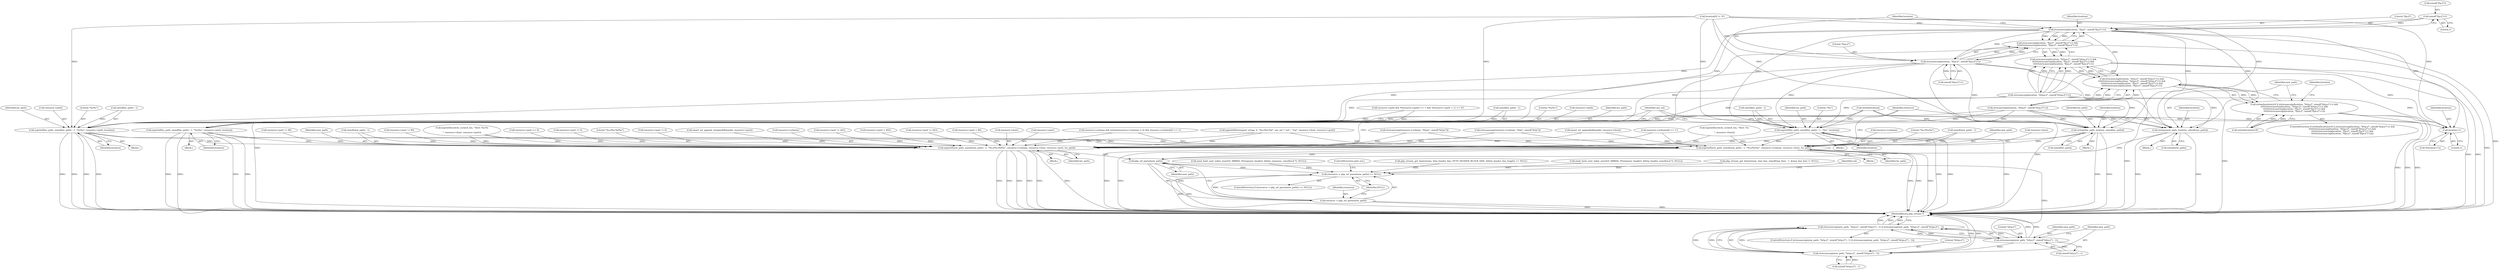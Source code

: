 digraph "0_php-src_523f230c831d7b33353203fa34aee4e92ac12bba@API" {
"1002982" [label="(Call,sizeof(\"ftp://\")-1)"];
"1002979" [label="(Call,strncasecmp(location, \"ftp://\", sizeof(\"ftp://\")-1))"];
"1002978" [label="(Call,strncasecmp(location, \"ftp://\", sizeof(\"ftp://\")-1) &&\n\t\t\t\t\t\t\tstrncasecmp(location, \"ftps://\", sizeof(\"ftps://\")-1))"];
"1002970" [label="(Call,strncasecmp(location, \"https://\", sizeof(\"https://\")-1) &&\n\t\t\t\t\t\t\tstrncasecmp(location, \"ftp://\", sizeof(\"ftp://\")-1) &&\n\t\t\t\t\t\t\tstrncasecmp(location, \"ftps://\", sizeof(\"ftps://\")-1))"];
"1002962" [label="(Call,strncasecmp(location, \"http://\", sizeof(\"http://\")-1) &&\n\t\t\t\t\t\t\tstrncasecmp(location, \"https://\", sizeof(\"https://\")-1) &&\n\t\t\t\t\t\t\tstrncasecmp(location, \"ftp://\", sizeof(\"ftp://\")-1) &&\n\t\t\t\t\t\t\tstrncasecmp(location, \"ftps://\", sizeof(\"ftps://\")-1))"];
"1002957" [label="(Call,strlen(location)<8 || (strncasecmp(location, \"http://\", sizeof(\"http://\")-1) &&\n\t\t\t\t\t\t\tstrncasecmp(location, \"https://\", sizeof(\"https://\")-1) &&\n\t\t\t\t\t\t\tstrncasecmp(location, \"ftp://\", sizeof(\"ftp://\")-1) &&\n\t\t\t\t\t\t\tstrncasecmp(location, \"ftps://\", sizeof(\"ftps://\")-1)))"];
"1002986" [label="(Call,strncasecmp(location, \"ftps://\", sizeof(\"ftps://\")-1))"];
"1003004" [label="(Call,location+1)"];
"1003077" [label="(Call,snprintf(loc_path, sizeof(loc_path) - 1, \"%s%s\", resource->path, location))"];
"1003136" [label="(Call,snprintf(new_path, sizeof(new_path) - 1, \"%s://%s:%d%s\", resource->scheme, resource->host, resource->port, loc_path))"];
"1003182" [label="(Call,php_url_parse(new_path))"];
"1003179" [label="(Call,(resource = php_url_parse(new_path)) == NULL)"];
"1003180" [label="(Call,resource = php_url_parse(new_path))"];
"1003224" [label="(Call,strncasecmp(new_path, \"http://\", sizeof(\"http://\") - 1))"];
"1003223" [label="(Call,strncasecmp(new_path, \"http://\", sizeof(\"http://\") - 1) || strncasecmp(new_path, \"https://\", sizeof(\"https://\") - 1))"];
"1003231" [label="(Call,strncasecmp(new_path, \"https://\", sizeof(\"https://\") - 1))"];
"1003155" [label="(Call,snprintf(new_path, sizeof(new_path) - 1, \"%s://%s%s\", resource->scheme, resource->host, loc_path))"];
"1003090" [label="(Call,snprintf(loc_path, sizeof(loc_path) - 1, \"%s/%s\", resource->path, location))"];
"1003103" [label="(Call,snprintf(loc_path, sizeof(loc_path) - 1, \"/%s\", location))"];
"1003113" [label="(Call,strlcpy(loc_path, location, sizeof(loc_path)))"];
"1003171" [label="(Call,strlcpy(new_path, location, sizeof(new_path)))"];
"1002626" [label="(Call,zend_hash_next_index_insert(Z_ARRVAL_P(response_header), &http_response, sizeof(zval *), NULL))"];
"1002983" [label="(Call,sizeof(\"ftp://\"))"];
"1003162" [label="(Call,resource->scheme)"];
"1000409" [label="(Call,resource->scheme[4] == 's')"];
"1003149" [label="(Call,resource->port)"];
"1003077" [label="(Call,snprintf(loc_path, sizeof(loc_path) - 1, \"%s%s\", resource->path, location))"];
"1000314" [label="(Call,strncasecmp(resource->scheme, \"http\", sizeof(\"http\")))"];
"1003184" [label="(Identifier,NULL)"];
"1003114" [label="(Identifier,loc_path)"];
"1003005" [label="(Identifier,location)"];
"1003083" [label="(Literal,\"%s%s\")"];
"1003003" [label="(Call,*(location+1))"];
"1002985" [label="(Literal,1)"];
"1000646" [label="(Call,smart_str_append_unsigned(&header, resource->port))"];
"1003092" [label="(Call,sizeof(loc_path) - 1)"];
"1003006" [label="(Literal,1)"];
"1002988" [label="(Literal,\"ftps://\")"];
"1002982" [label="(Call,sizeof(\"ftp://\")-1)"];
"1003241" [label="(MethodReturn,php_stream *)"];
"1002959" [label="(Call,strlen(location))"];
"1003161" [label="(Literal,\"%s://%s%s\")"];
"1003143" [label="(Call,resource->scheme)"];
"1003122" [label="(Call,resource->port != 443)"];
"1000424" [label="(Call,resource->port = 443)"];
"1003179" [label="(Call,(resource = php_url_parse(new_path)) == NULL)"];
"1003089" [label="(Block,)"];
"1002944" [label="(Call,location[0] != '\0')"];
"1002129" [label="(Call,snprintf(scratch, scratch_len, \"Host: %s\r\n\", resource->host))"];
"1003096" [label="(Literal,\"%s/%s\")"];
"1003173" [label="(Identifier,location)"];
"1003225" [label="(Identifier,new_path)"];
"1002096" [label="(Call,resource->port != 80)"];
"1003233" [label="(Literal,\"https://\")"];
"1003102" [label="(Block,)"];
"1003186" [label="(ControlStructure,goto out;)"];
"1003130" [label="(Call,resource->port != 80)"];
"1002986" [label="(Call,strncasecmp(location, \"ftps://\", sizeof(\"ftps://\")-1))"];
"1003115" [label="(Identifier,location)"];
"1003232" [label="(Identifier,new_path)"];
"1003116" [label="(Call,sizeof(loc_path))"];
"1003112" [label="(Block,)"];
"1003104" [label="(Identifier,loc_path)"];
"1000431" [label="(Call,resource->port == 0)"];
"1003004" [label="(Call,location+1)"];
"1003157" [label="(Call,sizeof(new_path) - 1)"];
"1003231" [label="(Call,strncasecmp(new_path, \"https://\", sizeof(\"https://\") - 1))"];
"1003156" [label="(Identifier,new_path)"];
"1003226" [label="(Literal,\"http://\")"];
"1002087" [label="(Call,resource->port != 0)"];
"1003087" [label="(Identifier,location)"];
"1003078" [label="(Identifier,loc_path)"];
"1002958" [label="(Call,strlen(location)<8)"];
"1003135" [label="(Block,)"];
"1003224" [label="(Call,strncasecmp(new_path, \"http://\", sizeof(\"http://\") - 1))"];
"1003170" [label="(Block,)"];
"1003152" [label="(Identifier,loc_path)"];
"1003182" [label="(Call,php_url_parse(new_path))"];
"1003109" [label="(Literal,\"/%s\")"];
"1002989" [label="(Call,sizeof(\"ftps://\")-1)"];
"1002685" [label="(Call,php_stream_get_line(stream, http_header_line, HTTP_HEADER_BLOCK_SIZE, &http_header_line_length) == NULL)"];
"1003142" [label="(Literal,\"%s://%s:%d%s\")"];
"1002997" [label="(Identifier,location)"];
"1003100" [label="(Identifier,location)"];
"1003165" [label="(Call,resource->host)"];
"1003155" [label="(Call,snprintf(new_path, sizeof(new_path) - 1, \"%s://%s%s\", resource->scheme, resource->host, loc_path))"];
"1003084" [label="(Call,resource->path)"];
"1003076" [label="(Block,)"];
"1003171" [label="(Call,strlcpy(new_path, location, sizeof(new_path)))"];
"1002101" [label="(Call,resource->port != 0)"];
"1002889" [label="(Call,zend_hash_next_index_insert(Z_ARRVAL_P(response_header), &http_header, sizeof(zval *), NULL))"];
"1003097" [label="(Call,resource->path)"];
"1002438" [label="(Call,php_stream_get_line(stream, tmp_line, sizeof(tmp_line) - 1, &tmp_line_len) != NULL)"];
"1003177" [label="(Identifier,resource)"];
"1003183" [label="(Identifier,new_path)"];
"1003057" [label="(Call,resource->path && *(resource->path) == '/' && *(resource->path + 1) == '\0')"];
"1003234" [label="(Call,sizeof(\"https://\") - 1)"];
"1002957" [label="(Call,strlen(location)<8 || (strncasecmp(location, \"http://\", sizeof(\"http://\")-1) &&\n\t\t\t\t\t\t\tstrncasecmp(location, \"https://\", sizeof(\"https://\")-1) &&\n\t\t\t\t\t\t\tstrncasecmp(location, \"ftp://\", sizeof(\"ftp://\")-1) &&\n\t\t\t\t\t\t\tstrncasecmp(location, \"ftps://\", sizeof(\"ftps://\")-1)))"];
"1003079" [label="(Call,sizeof(loc_path) - 1)"];
"1002980" [label="(Identifier,location)"];
"1003113" [label="(Call,strlcpy(loc_path, location, sizeof(loc_path)))"];
"1003223" [label="(Call,strncasecmp(new_path, \"http://\", sizeof(\"http://\") - 1) || strncasecmp(new_path, \"https://\", sizeof(\"https://\") - 1))"];
"1002956" [label="(ControlStructure,if (strlen(location)<8 || (strncasecmp(location, \"http://\", sizeof(\"http://\")-1) &&\n\t\t\t\t\t\t\tstrncasecmp(location, \"https://\", sizeof(\"https://\")-1) &&\n\t\t\t\t\t\t\tstrncasecmp(location, \"ftp://\", sizeof(\"ftp://\")-1) &&\n\t\t\t\t\t\t\tstrncasecmp(location, \"ftps://\", sizeof(\"ftps://\")-1))))"];
"1003136" [label="(Call,snprintf(new_path, sizeof(new_path) - 1, \"%s://%s:%d%s\", resource->scheme, resource->host, resource->port, loc_path))"];
"1000321" [label="(Call,strncasecmp(resource->scheme, \"https\", sizeof(\"https\")))"];
"1003188" [label="(Identifier,val)"];
"1002082" [label="(Call,resource->port != 443)"];
"1002981" [label="(Literal,\"ftp://\")"];
"1003103" [label="(Call,snprintf(loc_path, sizeof(loc_path) - 1, \"/%s\", location))"];
"1002979" [label="(Call,strncasecmp(location, \"ftp://\", sizeof(\"ftp://\")-1))"];
"1003154" [label="(Block,)"];
"1003178" [label="(ControlStructure,if ((resource = php_url_parse(new_path)) == NULL))"];
"1000436" [label="(Call,resource->port = 80)"];
"1003105" [label="(Call,sizeof(loc_path) - 1)"];
"1003090" [label="(Call,snprintf(loc_path, sizeof(loc_path) - 1, \"%s/%s\", resource->path, location))"];
"1003091" [label="(Identifier,loc_path)"];
"1003181" [label="(Identifier,resource)"];
"1002963" [label="(Call,strncasecmp(location, \"http://\", sizeof(\"http://\")-1))"];
"1003146" [label="(Call,resource->host)"];
"1000636" [label="(Call,smart_str_appends(&header, resource->host))"];
"1003174" [label="(Call,sizeof(new_path))"];
"1003180" [label="(Call,resource = php_url_parse(new_path))"];
"1000485" [label="(Call,spprintf(&transport_string, 0, \"%s://%s:%d\", use_ssl ? \"ssl\" : \"tcp\", resource->host, resource->port))"];
"1003137" [label="(Identifier,new_path)"];
"1003138" [label="(Call,sizeof(new_path) - 1)"];
"1000398" [label="(Call,resource->scheme && (strlen(resource->scheme) > 4) && resource->scheme[4] == 's')"];
"1003227" [label="(Call,sizeof(\"http://\") - 1)"];
"1003110" [label="(Identifier,location)"];
"1002971" [label="(Call,strncasecmp(location, \"https://\", sizeof(\"https://\")-1))"];
"1003172" [label="(Identifier,new_path)"];
"1003222" [label="(ControlStructure,if (strncasecmp(new_path, \"http://\", sizeof(\"http://\") - 1) || strncasecmp(new_path, \"https://\", sizeof(\"https://\") - 1)))"];
"1002987" [label="(Identifier,location)"];
"1002962" [label="(Call,strncasecmp(location, \"http://\", sizeof(\"http://\")-1) &&\n\t\t\t\t\t\t\tstrncasecmp(location, \"https://\", sizeof(\"https://\")-1) &&\n\t\t\t\t\t\t\tstrncasecmp(location, \"ftp://\", sizeof(\"ftp://\")-1) &&\n\t\t\t\t\t\t\tstrncasecmp(location, \"ftps://\", sizeof(\"ftps://\")-1))"];
"1003168" [label="(Identifier,loc_path)"];
"1002970" [label="(Call,strncasecmp(location, \"https://\", sizeof(\"https://\")-1) &&\n\t\t\t\t\t\t\tstrncasecmp(location, \"ftp://\", sizeof(\"ftp://\")-1) &&\n\t\t\t\t\t\t\tstrncasecmp(location, \"ftps://\", sizeof(\"ftps://\")-1))"];
"1002978" [label="(Call,strncasecmp(location, \"ftp://\", sizeof(\"ftp://\")-1) &&\n\t\t\t\t\t\t\tstrncasecmp(location, \"ftps://\", sizeof(\"ftps://\")-1))"];
"1002109" [label="(Call,snprintf(scratch, scratch_len, \"Host: %s:%i\r\n\", resource->host, resource->port))"];
"1003121" [label="(Identifier,use_ssl)"];
"1002982" -> "1002979"  [label="AST: "];
"1002982" -> "1002985"  [label="CFG: "];
"1002983" -> "1002982"  [label="AST: "];
"1002985" -> "1002982"  [label="AST: "];
"1002979" -> "1002982"  [label="CFG: "];
"1002982" -> "1002979"  [label="DDG: "];
"1002979" -> "1002978"  [label="AST: "];
"1002980" -> "1002979"  [label="AST: "];
"1002981" -> "1002979"  [label="AST: "];
"1002987" -> "1002979"  [label="CFG: "];
"1002978" -> "1002979"  [label="CFG: "];
"1002979" -> "1003241"  [label="DDG: "];
"1002979" -> "1002978"  [label="DDG: "];
"1002979" -> "1002978"  [label="DDG: "];
"1002979" -> "1002978"  [label="DDG: "];
"1002944" -> "1002979"  [label="DDG: "];
"1002971" -> "1002979"  [label="DDG: "];
"1002979" -> "1002986"  [label="DDG: "];
"1002979" -> "1003004"  [label="DDG: "];
"1002979" -> "1003077"  [label="DDG: "];
"1002979" -> "1003090"  [label="DDG: "];
"1002979" -> "1003103"  [label="DDG: "];
"1002979" -> "1003113"  [label="DDG: "];
"1002979" -> "1003171"  [label="DDG: "];
"1002978" -> "1002970"  [label="AST: "];
"1002978" -> "1002986"  [label="CFG: "];
"1002986" -> "1002978"  [label="AST: "];
"1002970" -> "1002978"  [label="CFG: "];
"1002978" -> "1003241"  [label="DDG: "];
"1002978" -> "1003241"  [label="DDG: "];
"1002978" -> "1002970"  [label="DDG: "];
"1002978" -> "1002970"  [label="DDG: "];
"1002986" -> "1002978"  [label="DDG: "];
"1002986" -> "1002978"  [label="DDG: "];
"1002986" -> "1002978"  [label="DDG: "];
"1002970" -> "1002962"  [label="AST: "];
"1002970" -> "1002971"  [label="CFG: "];
"1002971" -> "1002970"  [label="AST: "];
"1002962" -> "1002970"  [label="CFG: "];
"1002970" -> "1003241"  [label="DDG: "];
"1002970" -> "1003241"  [label="DDG: "];
"1002970" -> "1002962"  [label="DDG: "];
"1002970" -> "1002962"  [label="DDG: "];
"1002971" -> "1002970"  [label="DDG: "];
"1002971" -> "1002970"  [label="DDG: "];
"1002971" -> "1002970"  [label="DDG: "];
"1002962" -> "1002957"  [label="AST: "];
"1002962" -> "1002963"  [label="CFG: "];
"1002963" -> "1002962"  [label="AST: "];
"1002957" -> "1002962"  [label="CFG: "];
"1002962" -> "1003241"  [label="DDG: "];
"1002962" -> "1003241"  [label="DDG: "];
"1002962" -> "1002957"  [label="DDG: "];
"1002962" -> "1002957"  [label="DDG: "];
"1002963" -> "1002962"  [label="DDG: "];
"1002963" -> "1002962"  [label="DDG: "];
"1002963" -> "1002962"  [label="DDG: "];
"1002957" -> "1002956"  [label="AST: "];
"1002957" -> "1002958"  [label="CFG: "];
"1002958" -> "1002957"  [label="AST: "];
"1002997" -> "1002957"  [label="CFG: "];
"1003172" -> "1002957"  [label="CFG: "];
"1002957" -> "1003241"  [label="DDG: "];
"1002957" -> "1003241"  [label="DDG: "];
"1002957" -> "1003241"  [label="DDG: "];
"1002958" -> "1002957"  [label="DDG: "];
"1002958" -> "1002957"  [label="DDG: "];
"1002986" -> "1002989"  [label="CFG: "];
"1002987" -> "1002986"  [label="AST: "];
"1002988" -> "1002986"  [label="AST: "];
"1002989" -> "1002986"  [label="AST: "];
"1002986" -> "1003241"  [label="DDG: "];
"1002944" -> "1002986"  [label="DDG: "];
"1002989" -> "1002986"  [label="DDG: "];
"1002986" -> "1003004"  [label="DDG: "];
"1002986" -> "1003077"  [label="DDG: "];
"1002986" -> "1003090"  [label="DDG: "];
"1002986" -> "1003103"  [label="DDG: "];
"1002986" -> "1003113"  [label="DDG: "];
"1002986" -> "1003171"  [label="DDG: "];
"1003004" -> "1003003"  [label="AST: "];
"1003004" -> "1003006"  [label="CFG: "];
"1003005" -> "1003004"  [label="AST: "];
"1003006" -> "1003004"  [label="AST: "];
"1003003" -> "1003004"  [label="CFG: "];
"1002959" -> "1003004"  [label="DDG: "];
"1002944" -> "1003004"  [label="DDG: "];
"1002971" -> "1003004"  [label="DDG: "];
"1002963" -> "1003004"  [label="DDG: "];
"1003077" -> "1003076"  [label="AST: "];
"1003077" -> "1003087"  [label="CFG: "];
"1003078" -> "1003077"  [label="AST: "];
"1003079" -> "1003077"  [label="AST: "];
"1003083" -> "1003077"  [label="AST: "];
"1003084" -> "1003077"  [label="AST: "];
"1003087" -> "1003077"  [label="AST: "];
"1003121" -> "1003077"  [label="CFG: "];
"1003077" -> "1003241"  [label="DDG: "];
"1003077" -> "1003241"  [label="DDG: "];
"1003077" -> "1003241"  [label="DDG: "];
"1003077" -> "1003241"  [label="DDG: "];
"1003079" -> "1003077"  [label="DDG: "];
"1003057" -> "1003077"  [label="DDG: "];
"1002944" -> "1003077"  [label="DDG: "];
"1002959" -> "1003077"  [label="DDG: "];
"1002971" -> "1003077"  [label="DDG: "];
"1002963" -> "1003077"  [label="DDG: "];
"1003077" -> "1003136"  [label="DDG: "];
"1003077" -> "1003155"  [label="DDG: "];
"1003136" -> "1003135"  [label="AST: "];
"1003136" -> "1003152"  [label="CFG: "];
"1003137" -> "1003136"  [label="AST: "];
"1003138" -> "1003136"  [label="AST: "];
"1003142" -> "1003136"  [label="AST: "];
"1003143" -> "1003136"  [label="AST: "];
"1003146" -> "1003136"  [label="AST: "];
"1003149" -> "1003136"  [label="AST: "];
"1003152" -> "1003136"  [label="AST: "];
"1003177" -> "1003136"  [label="CFG: "];
"1003136" -> "1003241"  [label="DDG: "];
"1003136" -> "1003241"  [label="DDG: "];
"1003136" -> "1003241"  [label="DDG: "];
"1003136" -> "1003241"  [label="DDG: "];
"1003136" -> "1003241"  [label="DDG: "];
"1003136" -> "1003241"  [label="DDG: "];
"1003138" -> "1003136"  [label="DDG: "];
"1000314" -> "1003136"  [label="DDG: "];
"1000409" -> "1003136"  [label="DDG: "];
"1000321" -> "1003136"  [label="DDG: "];
"1000398" -> "1003136"  [label="DDG: "];
"1002129" -> "1003136"  [label="DDG: "];
"1000636" -> "1003136"  [label="DDG: "];
"1000485" -> "1003136"  [label="DDG: "];
"1000485" -> "1003136"  [label="DDG: "];
"1002109" -> "1003136"  [label="DDG: "];
"1002109" -> "1003136"  [label="DDG: "];
"1002096" -> "1003136"  [label="DDG: "];
"1000436" -> "1003136"  [label="DDG: "];
"1002101" -> "1003136"  [label="DDG: "];
"1003130" -> "1003136"  [label="DDG: "];
"1002082" -> "1003136"  [label="DDG: "];
"1002087" -> "1003136"  [label="DDG: "];
"1000424" -> "1003136"  [label="DDG: "];
"1000431" -> "1003136"  [label="DDG: "];
"1003122" -> "1003136"  [label="DDG: "];
"1000646" -> "1003136"  [label="DDG: "];
"1003103" -> "1003136"  [label="DDG: "];
"1003090" -> "1003136"  [label="DDG: "];
"1003113" -> "1003136"  [label="DDG: "];
"1003136" -> "1003182"  [label="DDG: "];
"1003182" -> "1003180"  [label="AST: "];
"1003182" -> "1003183"  [label="CFG: "];
"1003183" -> "1003182"  [label="AST: "];
"1003180" -> "1003182"  [label="CFG: "];
"1003182" -> "1003179"  [label="DDG: "];
"1003182" -> "1003180"  [label="DDG: "];
"1003171" -> "1003182"  [label="DDG: "];
"1003155" -> "1003182"  [label="DDG: "];
"1003182" -> "1003224"  [label="DDG: "];
"1003179" -> "1003178"  [label="AST: "];
"1003179" -> "1003184"  [label="CFG: "];
"1003180" -> "1003179"  [label="AST: "];
"1003184" -> "1003179"  [label="AST: "];
"1003186" -> "1003179"  [label="CFG: "];
"1003188" -> "1003179"  [label="CFG: "];
"1003179" -> "1003241"  [label="DDG: "];
"1003179" -> "1003241"  [label="DDG: "];
"1003180" -> "1003179"  [label="DDG: "];
"1002889" -> "1003179"  [label="DDG: "];
"1002685" -> "1003179"  [label="DDG: "];
"1002626" -> "1003179"  [label="DDG: "];
"1002438" -> "1003179"  [label="DDG: "];
"1003181" -> "1003180"  [label="AST: "];
"1003184" -> "1003180"  [label="CFG: "];
"1003180" -> "1003241"  [label="DDG: "];
"1003180" -> "1003241"  [label="DDG: "];
"1003224" -> "1003223"  [label="AST: "];
"1003224" -> "1003227"  [label="CFG: "];
"1003225" -> "1003224"  [label="AST: "];
"1003226" -> "1003224"  [label="AST: "];
"1003227" -> "1003224"  [label="AST: "];
"1003232" -> "1003224"  [label="CFG: "];
"1003223" -> "1003224"  [label="CFG: "];
"1003224" -> "1003241"  [label="DDG: "];
"1003224" -> "1003241"  [label="DDG: "];
"1003224" -> "1003223"  [label="DDG: "];
"1003224" -> "1003223"  [label="DDG: "];
"1003224" -> "1003223"  [label="DDG: "];
"1003227" -> "1003224"  [label="DDG: "];
"1003224" -> "1003231"  [label="DDG: "];
"1003223" -> "1003222"  [label="AST: "];
"1003223" -> "1003231"  [label="CFG: "];
"1003231" -> "1003223"  [label="AST: "];
"1003241" -> "1003223"  [label="CFG: "];
"1003223" -> "1003241"  [label="DDG: "];
"1003223" -> "1003241"  [label="DDG: "];
"1003223" -> "1003241"  [label="DDG: "];
"1003231" -> "1003223"  [label="DDG: "];
"1003231" -> "1003223"  [label="DDG: "];
"1003231" -> "1003223"  [label="DDG: "];
"1003231" -> "1003234"  [label="CFG: "];
"1003232" -> "1003231"  [label="AST: "];
"1003233" -> "1003231"  [label="AST: "];
"1003234" -> "1003231"  [label="AST: "];
"1003231" -> "1003241"  [label="DDG: "];
"1003231" -> "1003241"  [label="DDG: "];
"1003234" -> "1003231"  [label="DDG: "];
"1003155" -> "1003154"  [label="AST: "];
"1003155" -> "1003168"  [label="CFG: "];
"1003156" -> "1003155"  [label="AST: "];
"1003157" -> "1003155"  [label="AST: "];
"1003161" -> "1003155"  [label="AST: "];
"1003162" -> "1003155"  [label="AST: "];
"1003165" -> "1003155"  [label="AST: "];
"1003168" -> "1003155"  [label="AST: "];
"1003177" -> "1003155"  [label="CFG: "];
"1003155" -> "1003241"  [label="DDG: "];
"1003155" -> "1003241"  [label="DDG: "];
"1003155" -> "1003241"  [label="DDG: "];
"1003155" -> "1003241"  [label="DDG: "];
"1003155" -> "1003241"  [label="DDG: "];
"1003157" -> "1003155"  [label="DDG: "];
"1000314" -> "1003155"  [label="DDG: "];
"1000409" -> "1003155"  [label="DDG: "];
"1000321" -> "1003155"  [label="DDG: "];
"1000398" -> "1003155"  [label="DDG: "];
"1002129" -> "1003155"  [label="DDG: "];
"1000636" -> "1003155"  [label="DDG: "];
"1000485" -> "1003155"  [label="DDG: "];
"1002109" -> "1003155"  [label="DDG: "];
"1003103" -> "1003155"  [label="DDG: "];
"1003090" -> "1003155"  [label="DDG: "];
"1003113" -> "1003155"  [label="DDG: "];
"1003090" -> "1003089"  [label="AST: "];
"1003090" -> "1003100"  [label="CFG: "];
"1003091" -> "1003090"  [label="AST: "];
"1003092" -> "1003090"  [label="AST: "];
"1003096" -> "1003090"  [label="AST: "];
"1003097" -> "1003090"  [label="AST: "];
"1003100" -> "1003090"  [label="AST: "];
"1003121" -> "1003090"  [label="CFG: "];
"1003090" -> "1003241"  [label="DDG: "];
"1003090" -> "1003241"  [label="DDG: "];
"1003090" -> "1003241"  [label="DDG: "];
"1003090" -> "1003241"  [label="DDG: "];
"1003092" -> "1003090"  [label="DDG: "];
"1003057" -> "1003090"  [label="DDG: "];
"1002944" -> "1003090"  [label="DDG: "];
"1002959" -> "1003090"  [label="DDG: "];
"1002971" -> "1003090"  [label="DDG: "];
"1002963" -> "1003090"  [label="DDG: "];
"1003103" -> "1003102"  [label="AST: "];
"1003103" -> "1003110"  [label="CFG: "];
"1003104" -> "1003103"  [label="AST: "];
"1003105" -> "1003103"  [label="AST: "];
"1003109" -> "1003103"  [label="AST: "];
"1003110" -> "1003103"  [label="AST: "];
"1003121" -> "1003103"  [label="CFG: "];
"1003103" -> "1003241"  [label="DDG: "];
"1003103" -> "1003241"  [label="DDG: "];
"1003103" -> "1003241"  [label="DDG: "];
"1003105" -> "1003103"  [label="DDG: "];
"1002944" -> "1003103"  [label="DDG: "];
"1002959" -> "1003103"  [label="DDG: "];
"1002971" -> "1003103"  [label="DDG: "];
"1002963" -> "1003103"  [label="DDG: "];
"1003113" -> "1003112"  [label="AST: "];
"1003113" -> "1003116"  [label="CFG: "];
"1003114" -> "1003113"  [label="AST: "];
"1003115" -> "1003113"  [label="AST: "];
"1003116" -> "1003113"  [label="AST: "];
"1003121" -> "1003113"  [label="CFG: "];
"1003113" -> "1003241"  [label="DDG: "];
"1003113" -> "1003241"  [label="DDG: "];
"1002959" -> "1003113"  [label="DDG: "];
"1002944" -> "1003113"  [label="DDG: "];
"1002971" -> "1003113"  [label="DDG: "];
"1002963" -> "1003113"  [label="DDG: "];
"1003171" -> "1003170"  [label="AST: "];
"1003171" -> "1003174"  [label="CFG: "];
"1003172" -> "1003171"  [label="AST: "];
"1003173" -> "1003171"  [label="AST: "];
"1003174" -> "1003171"  [label="AST: "];
"1003177" -> "1003171"  [label="CFG: "];
"1003171" -> "1003241"  [label="DDG: "];
"1003171" -> "1003241"  [label="DDG: "];
"1002959" -> "1003171"  [label="DDG: "];
"1002944" -> "1003171"  [label="DDG: "];
"1002971" -> "1003171"  [label="DDG: "];
"1002963" -> "1003171"  [label="DDG: "];
}
